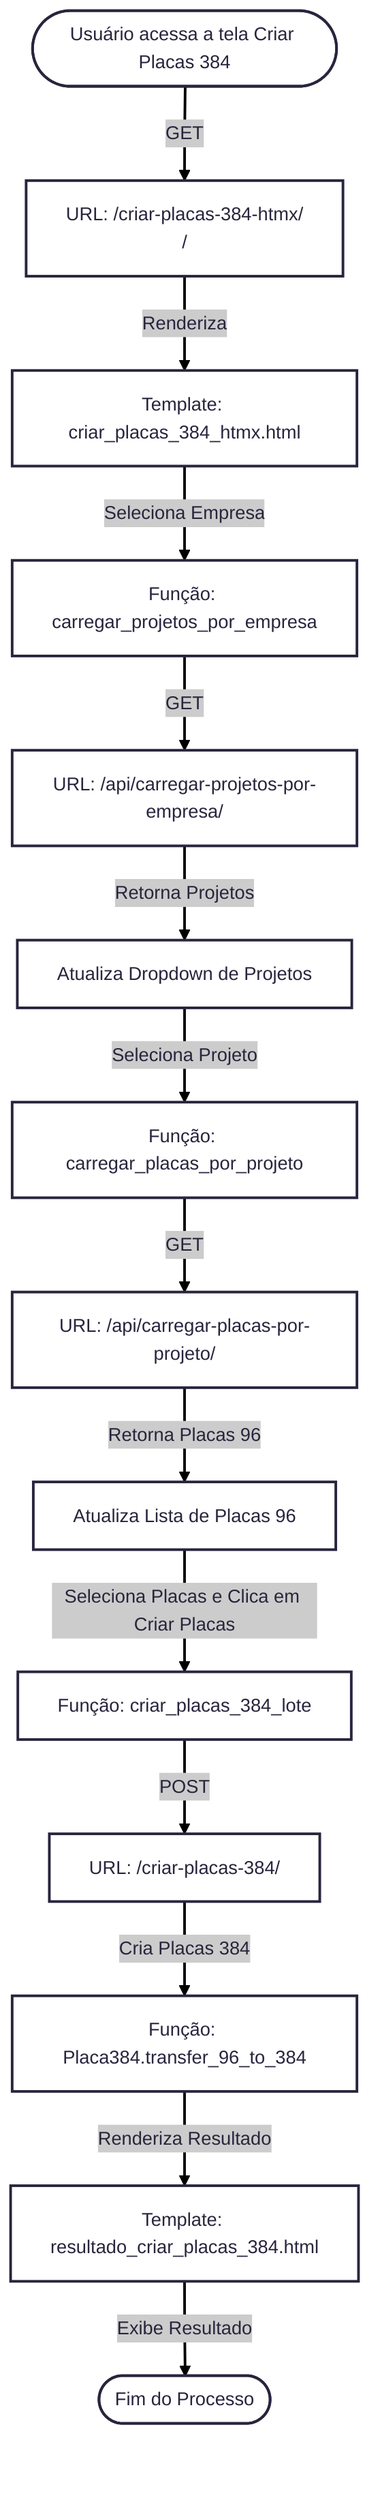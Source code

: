 ---
config:
      theme: redux
---

flowchart TD
        A(["Usuário acessa a tela Criar Placas 384"]) --> |GET| B[URL: /criar-placas-384-htmx/
        /]
        B -->|Renderiza| C[Template: criar_placas_384_htmx.html]
        C -->|Seleciona Empresa| D[Função: carregar_projetos_por_empresa]
        D -->|GET| E[URL: /api/carregar-projetos-por-empresa/]
        E -->|Retorna Projetos| F[Atualiza Dropdown de Projetos]
        F -->|Seleciona Projeto| G[Função: carregar_placas_por_projeto]
        G -->|GET| H[URL: /api/carregar-placas-por-projeto/]
        H -->|Retorna Placas 96| I[Atualiza Lista de Placas 96]
        I -->|Seleciona Placas e Clica em Criar Placas| J[Função: criar_placas_384_lote]
        J -->|POST| K[URL: /criar-placas-384/]
        K -->|Cria Placas 384| L[Função: Placa384.transfer_96_to_384]
        L -->|Renderiza Resultado| M[Template: resultado_criar_placas_384.html]
        M -->|Exibe Resultado| N([Fim do Processo])